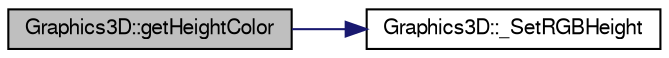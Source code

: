 digraph "Graphics3D::getHeightColor"
{
  edge [fontname="FreeSans",fontsize="10",labelfontname="FreeSans",labelfontsize="10"];
  node [fontname="FreeSans",fontsize="10",shape=record];
  rankdir="LR";
  Node1 [label="Graphics3D::getHeightColor",height=0.2,width=0.4,color="black", fillcolor="grey75", style="filled", fontcolor="black"];
  Node1 -> Node2 [color="midnightblue",fontsize="10",style="solid",fontname="FreeSans"];
  Node2 [label="Graphics3D::_SetRGBHeight",height=0.2,width=0.4,color="black", fillcolor="white", style="filled",URL="$de/d6f/class_graphics3_d.html#a7114c7c0a652b50cb1f32c4f62767f92"];
}
